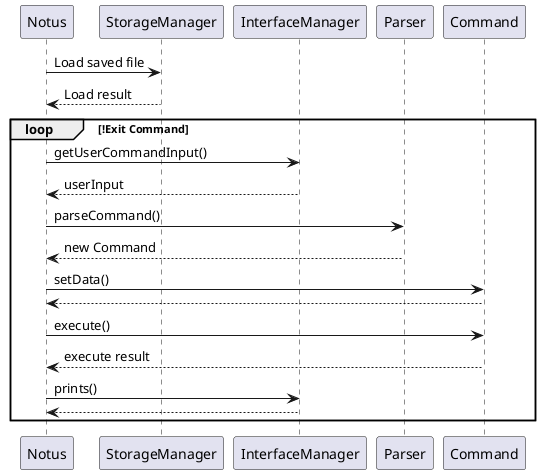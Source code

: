 @startuml
Notus -> StorageManager: Load saved file
Notus <-- StorageManager: Load result

loop !Exit Command
Notus -> InterfaceManager: getUserCommandInput()
Notus <-- InterfaceManager: userInput

Notus -> Parser: parseCommand()
Notus <-- Parser: new Command

Notus -> Command: setData()
Notus <-- Command
Notus -> Command: execute()
Notus <-- Command: execute result
Notus -> InterfaceManager: prints()
Notus <-- InterfaceManager

end

@enduml